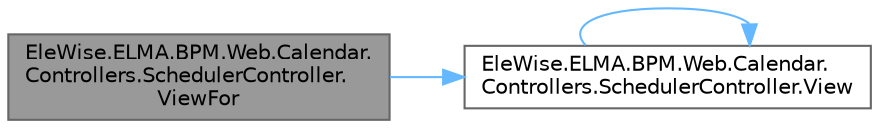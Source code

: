 digraph "EleWise.ELMA.BPM.Web.Calendar.Controllers.SchedulerController.ViewFor"
{
 // LATEX_PDF_SIZE
  bgcolor="transparent";
  edge [fontname=Helvetica,fontsize=10,labelfontname=Helvetica,labelfontsize=10];
  node [fontname=Helvetica,fontsize=10,shape=box,height=0.2,width=0.4];
  rankdir="LR";
  Node1 [id="Node000001",label="EleWise.ELMA.BPM.Web.Calendar.\lControllers.SchedulerController.\lViewFor",height=0.2,width=0.4,color="gray40", fillcolor="grey60", style="filled", fontcolor="black",tooltip="Отрисовка для пользователя"];
  Node1 -> Node2 [id="edge1_Node000001_Node000002",color="steelblue1",style="solid",tooltip=" "];
  Node2 [id="Node000002",label="EleWise.ELMA.BPM.Web.Calendar.\lControllers.SchedulerController.View",height=0.2,width=0.4,color="grey40", fillcolor="white", style="filled",URL="$class_ele_wise_1_1_e_l_m_a_1_1_b_p_m_1_1_web_1_1_calendar_1_1_controllers_1_1_scheduler_controller.html#a7c9660dc53b0624a812d85736b6adbef",tooltip="Отрисовка"];
  Node2 -> Node2 [id="edge2_Node000002_Node000002",color="steelblue1",style="solid",tooltip=" "];
}
